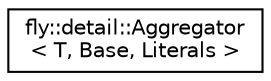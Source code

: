 digraph "Graphical Class Hierarchy"
{
 // LATEX_PDF_SIZE
  edge [fontname="Helvetica",fontsize="10",labelfontname="Helvetica",labelfontsize="10"];
  node [fontname="Helvetica",fontsize="10",shape=record];
  rankdir="LR";
  Node0 [label="fly::detail::Aggregator\l\< T, Base, Literals \>",height=0.2,width=0.4,color="black", fillcolor="white", style="filled",URL="$structfly_1_1detail_1_1_aggregator.html",tooltip=" "];
}
